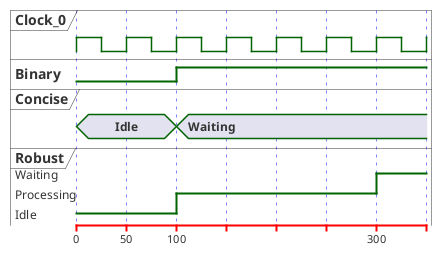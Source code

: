 {
  "sha1": "e3do7ojvkbr7oggidjv5aobpgy1ep7r",
  "insertion": {
    "when": "2024-06-01T09:03:03.819Z",
    "url": "https://forum.plantuml.net/16996/how-to-hide-the-vertical-grid-lines-in-timming-diagram",
    "user": "plantuml@gmail.com"
  }
}
@startuml
<style>
timingDiagram {
  timeline {
    LineColor red
  }
  timegrid {
    LineColor blue
  }
}
</style>

clock   "Clock_0"   as C0 with period 50
binary  "Binary"  as B
concise "Concise" as C
robust  "Robust"  as R
@0
C is Idle
R is Idle
@100
B is high
C is Waiting
R is Processing
@300
R is Waiting
@enduml
